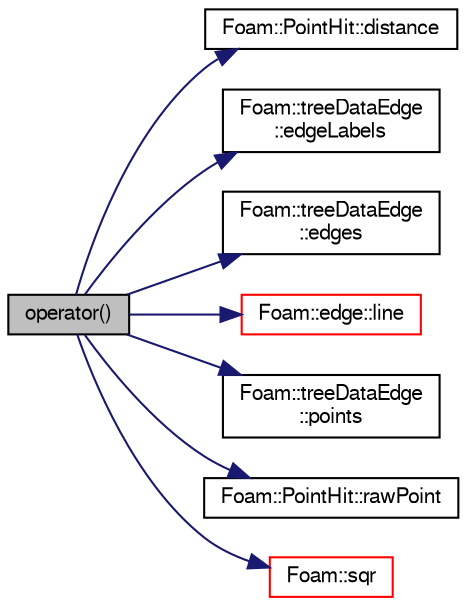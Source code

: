 digraph "operator()"
{
  bgcolor="transparent";
  edge [fontname="FreeSans",fontsize="10",labelfontname="FreeSans",labelfontsize="10"];
  node [fontname="FreeSans",fontsize="10",shape=record];
  rankdir="LR";
  Node4 [label="operator()",height=0.2,width=0.4,color="black", fillcolor="grey75", style="filled", fontcolor="black"];
  Node4 -> Node5 [color="midnightblue",fontsize="10",style="solid",fontname="FreeSans"];
  Node5 [label="Foam::PointHit::distance",height=0.2,width=0.4,color="black",URL="$a27558.html#a288a3ea8e3ee215a5e12afc1002ed4e6",tooltip="Return distance to hit. "];
  Node4 -> Node6 [color="midnightblue",fontsize="10",style="solid",fontname="FreeSans"];
  Node6 [label="Foam::treeDataEdge\l::edgeLabels",height=0.2,width=0.4,color="black",URL="$a25030.html#a8e14d32aaf75dc86604787dbd7be88fe"];
  Node4 -> Node7 [color="midnightblue",fontsize="10",style="solid",fontname="FreeSans"];
  Node7 [label="Foam::treeDataEdge\l::edges",height=0.2,width=0.4,color="black",URL="$a25030.html#ac8d2a6c5ee06c3249c346595d7ecb470"];
  Node4 -> Node8 [color="midnightblue",fontsize="10",style="solid",fontname="FreeSans"];
  Node8 [label="Foam::edge::line",height=0.2,width=0.4,color="red",URL="$a27210.html#a7e77f7ccd244bd2018175b700da722ca",tooltip="Return edge line. "];
  Node4 -> Node12 [color="midnightblue",fontsize="10",style="solid",fontname="FreeSans"];
  Node12 [label="Foam::treeDataEdge\l::points",height=0.2,width=0.4,color="black",URL="$a25030.html#afb6c3bde245ae6ea91f1c538da59f8fc"];
  Node4 -> Node13 [color="midnightblue",fontsize="10",style="solid",fontname="FreeSans"];
  Node13 [label="Foam::PointHit::rawPoint",height=0.2,width=0.4,color="black",URL="$a27558.html#a479a270e3db1518fd61b8a756455786b",tooltip="Return point with no checking. "];
  Node4 -> Node14 [color="midnightblue",fontsize="10",style="solid",fontname="FreeSans"];
  Node14 [label="Foam::sqr",height=0.2,width=0.4,color="red",URL="$a21124.html#a277dc11c581d53826ab5090b08f3b17b"];
}
